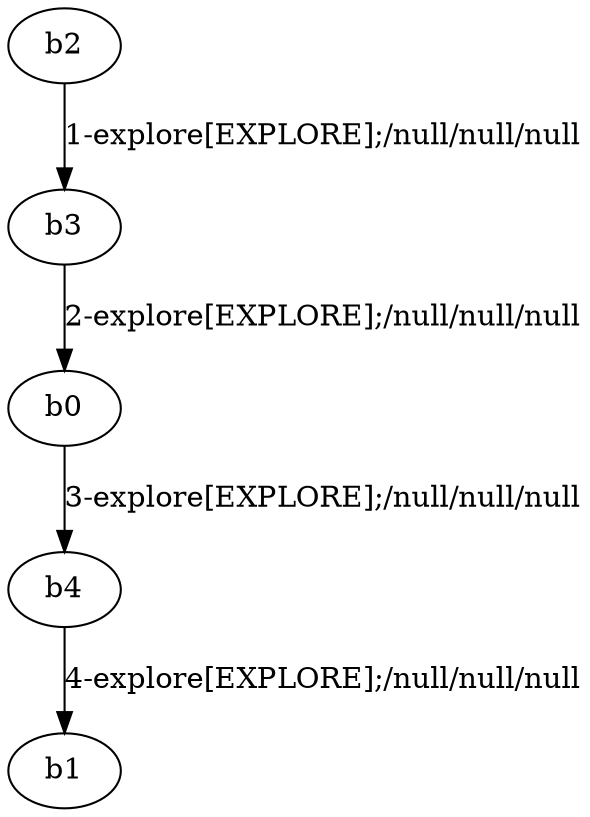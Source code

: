 # Total number of goals covered by this test: 3
# b3 --> b0
# b0 --> b4
# b4 --> b1

digraph g {
"b2" -> "b3" [label = "1-explore[EXPLORE];/null/null/null"];
"b3" -> "b0" [label = "2-explore[EXPLORE];/null/null/null"];
"b0" -> "b4" [label = "3-explore[EXPLORE];/null/null/null"];
"b4" -> "b1" [label = "4-explore[EXPLORE];/null/null/null"];
}